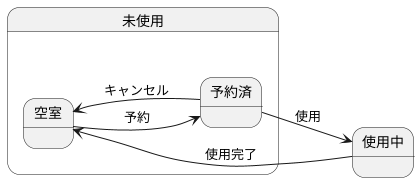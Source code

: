 @startuml 部屋オブジェクト
left to right direction
state 未使用{
空室 -down-> 予約済 : 予約
予約済 -up-> 空室 : キャンセル
}

予約済 --> 使用中 : 使用
使用中 --> 空室 : 使用完了
@enduml